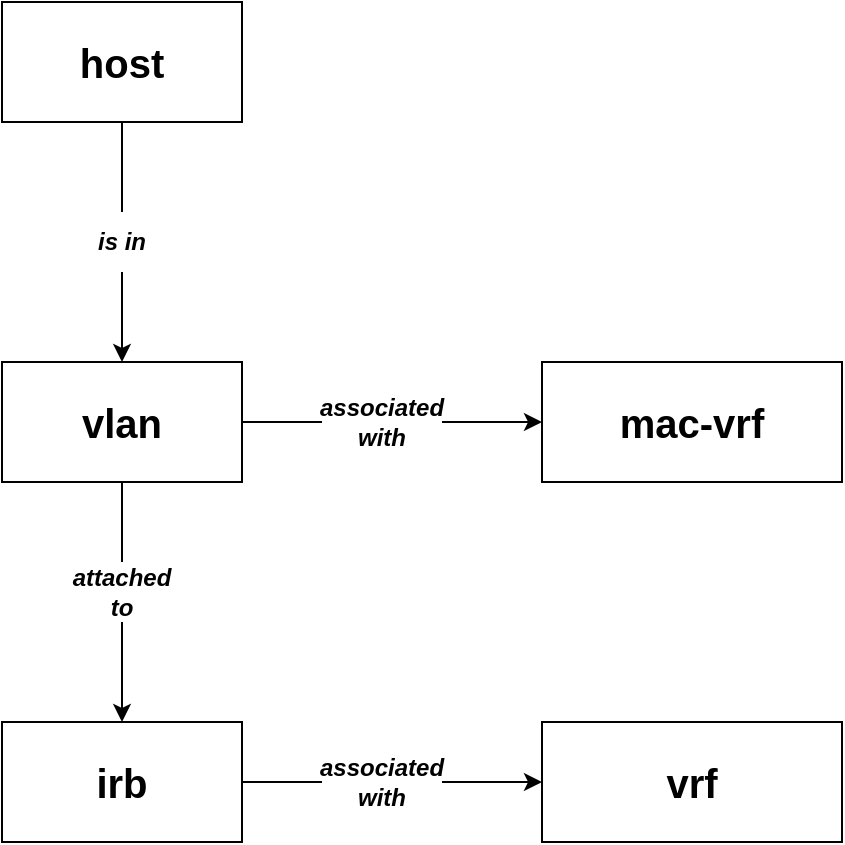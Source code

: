 <mxfile version="24.0.4" type="github">
  <diagram name="Page-1" id="M_8vOZxVr4BjTv-DGj9w">
    <mxGraphModel dx="878" dy="586" grid="1" gridSize="10" guides="1" tooltips="1" connect="1" arrows="1" fold="1" page="1" pageScale="1" pageWidth="850" pageHeight="1100" math="0" shadow="0">
      <root>
        <mxCell id="0" />
        <mxCell id="1" parent="0" />
        <mxCell id="ueUM8DLzIV83piL0xhOp-1" value="&lt;font style=&quot;font-size: 20px;&quot;&gt;&lt;b&gt;host&lt;/b&gt;&lt;/font&gt;" style="rounded=0;whiteSpace=wrap;html=1;" vertex="1" parent="1">
          <mxGeometry x="350" y="80" width="120" height="60" as="geometry" />
        </mxCell>
        <mxCell id="ueUM8DLzIV83piL0xhOp-2" value="&lt;font style=&quot;font-size: 20px;&quot;&gt;&lt;b&gt;vlan&lt;/b&gt;&lt;/font&gt;" style="rounded=0;whiteSpace=wrap;html=1;" vertex="1" parent="1">
          <mxGeometry x="350" y="260" width="120" height="60" as="geometry" />
        </mxCell>
        <mxCell id="ueUM8DLzIV83piL0xhOp-3" value="&lt;font style=&quot;font-size: 20px;&quot;&gt;&lt;b&gt;irb&lt;/b&gt;&lt;/font&gt;" style="rounded=0;whiteSpace=wrap;html=1;" vertex="1" parent="1">
          <mxGeometry x="350" y="440" width="120" height="60" as="geometry" />
        </mxCell>
        <mxCell id="ueUM8DLzIV83piL0xhOp-4" value="&lt;font size=&quot;1&quot; style=&quot;&quot;&gt;&lt;b style=&quot;font-size: 20px;&quot;&gt;mac-vrf&lt;/b&gt;&lt;/font&gt;" style="rounded=0;whiteSpace=wrap;html=1;" vertex="1" parent="1">
          <mxGeometry x="620" y="260" width="150" height="60" as="geometry" />
        </mxCell>
        <mxCell id="ueUM8DLzIV83piL0xhOp-5" value="&lt;font size=&quot;1&quot; style=&quot;&quot;&gt;&lt;b style=&quot;font-size: 20px;&quot;&gt;vrf&lt;/b&gt;&lt;/font&gt;" style="rounded=0;whiteSpace=wrap;html=1;" vertex="1" parent="1">
          <mxGeometry x="620" y="440" width="150" height="60" as="geometry" />
        </mxCell>
        <mxCell id="ueUM8DLzIV83piL0xhOp-6" value="" style="endArrow=none;html=1;rounded=0;exitX=0.5;exitY=0;exitDx=0;exitDy=0;" edge="1" parent="1" source="ueUM8DLzIV83piL0xhOp-9" target="ueUM8DLzIV83piL0xhOp-1">
          <mxGeometry width="50" height="50" relative="1" as="geometry">
            <mxPoint x="410" y="430" as="sourcePoint" />
            <mxPoint x="460" y="380" as="targetPoint" />
          </mxGeometry>
        </mxCell>
        <mxCell id="ueUM8DLzIV83piL0xhOp-8" value="" style="endArrow=none;html=1;rounded=0;exitX=0.5;exitY=0;exitDx=0;exitDy=0;startArrow=classic;startFill=1;" edge="1" parent="1" source="ueUM8DLzIV83piL0xhOp-2" target="ueUM8DLzIV83piL0xhOp-9">
          <mxGeometry width="50" height="50" relative="1" as="geometry">
            <mxPoint x="410" y="260" as="sourcePoint" />
            <mxPoint x="410" y="140" as="targetPoint" />
          </mxGeometry>
        </mxCell>
        <mxCell id="ueUM8DLzIV83piL0xhOp-9" value="&lt;b&gt;&lt;i&gt;is in&lt;/i&gt;&lt;/b&gt;" style="text;html=1;align=center;verticalAlign=middle;whiteSpace=wrap;rounded=0;" vertex="1" parent="1">
          <mxGeometry x="380" y="185" width="60" height="30" as="geometry" />
        </mxCell>
        <mxCell id="ueUM8DLzIV83piL0xhOp-11" value="" style="endArrow=none;html=1;rounded=0;entryX=1;entryY=0.5;entryDx=0;entryDy=0;exitX=0;exitY=0.5;exitDx=0;exitDy=0;startArrow=classic;startFill=1;" edge="1" parent="1" source="ueUM8DLzIV83piL0xhOp-4" target="ueUM8DLzIV83piL0xhOp-12">
          <mxGeometry width="50" height="50" relative="1" as="geometry">
            <mxPoint x="620" y="290" as="sourcePoint" />
            <mxPoint x="470" y="290" as="targetPoint" />
          </mxGeometry>
        </mxCell>
        <mxCell id="ueUM8DLzIV83piL0xhOp-12" value="&lt;b&gt;&lt;i&gt;associated with&lt;/i&gt;&lt;/b&gt;" style="text;html=1;align=center;verticalAlign=middle;whiteSpace=wrap;rounded=0;" vertex="1" parent="1">
          <mxGeometry x="510" y="275" width="60" height="30" as="geometry" />
        </mxCell>
        <mxCell id="ueUM8DLzIV83piL0xhOp-13" value="" style="endArrow=none;html=1;rounded=0;entryX=1;entryY=0.5;entryDx=0;entryDy=0;exitX=0;exitY=0.5;exitDx=0;exitDy=0;" edge="1" parent="1" source="ueUM8DLzIV83piL0xhOp-12" target="ueUM8DLzIV83piL0xhOp-2">
          <mxGeometry width="50" height="50" relative="1" as="geometry">
            <mxPoint x="410" y="320" as="sourcePoint" />
            <mxPoint x="460" y="270" as="targetPoint" />
          </mxGeometry>
        </mxCell>
        <mxCell id="ueUM8DLzIV83piL0xhOp-14" value="" style="endArrow=none;html=1;rounded=0;entryX=0.5;entryY=1;entryDx=0;entryDy=0;exitX=0.5;exitY=0;exitDx=0;exitDy=0;" edge="1" parent="1" source="ueUM8DLzIV83piL0xhOp-15" target="ueUM8DLzIV83piL0xhOp-2">
          <mxGeometry width="50" height="50" relative="1" as="geometry">
            <mxPoint x="410" y="310" as="sourcePoint" />
            <mxPoint x="460" y="260" as="targetPoint" />
          </mxGeometry>
        </mxCell>
        <mxCell id="ueUM8DLzIV83piL0xhOp-16" value="" style="endArrow=none;html=1;rounded=0;entryX=0.5;entryY=1;entryDx=0;entryDy=0;exitX=0.5;exitY=0;exitDx=0;exitDy=0;startArrow=classic;startFill=1;" edge="1" parent="1" source="ueUM8DLzIV83piL0xhOp-3" target="ueUM8DLzIV83piL0xhOp-15">
          <mxGeometry width="50" height="50" relative="1" as="geometry">
            <mxPoint x="410" y="440" as="sourcePoint" />
            <mxPoint x="410" y="320" as="targetPoint" />
          </mxGeometry>
        </mxCell>
        <mxCell id="ueUM8DLzIV83piL0xhOp-15" value="&lt;b&gt;&lt;i&gt;attached to&lt;/i&gt;&lt;/b&gt;" style="text;html=1;align=center;verticalAlign=middle;whiteSpace=wrap;rounded=0;" vertex="1" parent="1">
          <mxGeometry x="380" y="360" width="60" height="30" as="geometry" />
        </mxCell>
        <mxCell id="ueUM8DLzIV83piL0xhOp-17" value="" style="endArrow=none;html=1;rounded=0;entryX=1;entryY=0.5;entryDx=0;entryDy=0;exitX=0;exitY=0.5;exitDx=0;exitDy=0;" edge="1" parent="1" source="ueUM8DLzIV83piL0xhOp-18" target="ueUM8DLzIV83piL0xhOp-3">
          <mxGeometry width="50" height="50" relative="1" as="geometry">
            <mxPoint x="410" y="310" as="sourcePoint" />
            <mxPoint x="460" y="260" as="targetPoint" />
          </mxGeometry>
        </mxCell>
        <mxCell id="ueUM8DLzIV83piL0xhOp-19" value="" style="endArrow=none;html=1;rounded=0;entryX=1;entryY=0.5;entryDx=0;entryDy=0;exitX=0;exitY=0.5;exitDx=0;exitDy=0;startArrow=classic;startFill=1;" edge="1" parent="1" source="ueUM8DLzIV83piL0xhOp-5" target="ueUM8DLzIV83piL0xhOp-18">
          <mxGeometry width="50" height="50" relative="1" as="geometry">
            <mxPoint x="620" y="470" as="sourcePoint" />
            <mxPoint x="470" y="470" as="targetPoint" />
          </mxGeometry>
        </mxCell>
        <mxCell id="ueUM8DLzIV83piL0xhOp-18" value="&lt;b&gt;&lt;i&gt;associated with&lt;/i&gt;&lt;/b&gt;" style="text;html=1;align=center;verticalAlign=middle;whiteSpace=wrap;rounded=0;" vertex="1" parent="1">
          <mxGeometry x="510" y="455" width="60" height="30" as="geometry" />
        </mxCell>
      </root>
    </mxGraphModel>
  </diagram>
</mxfile>
